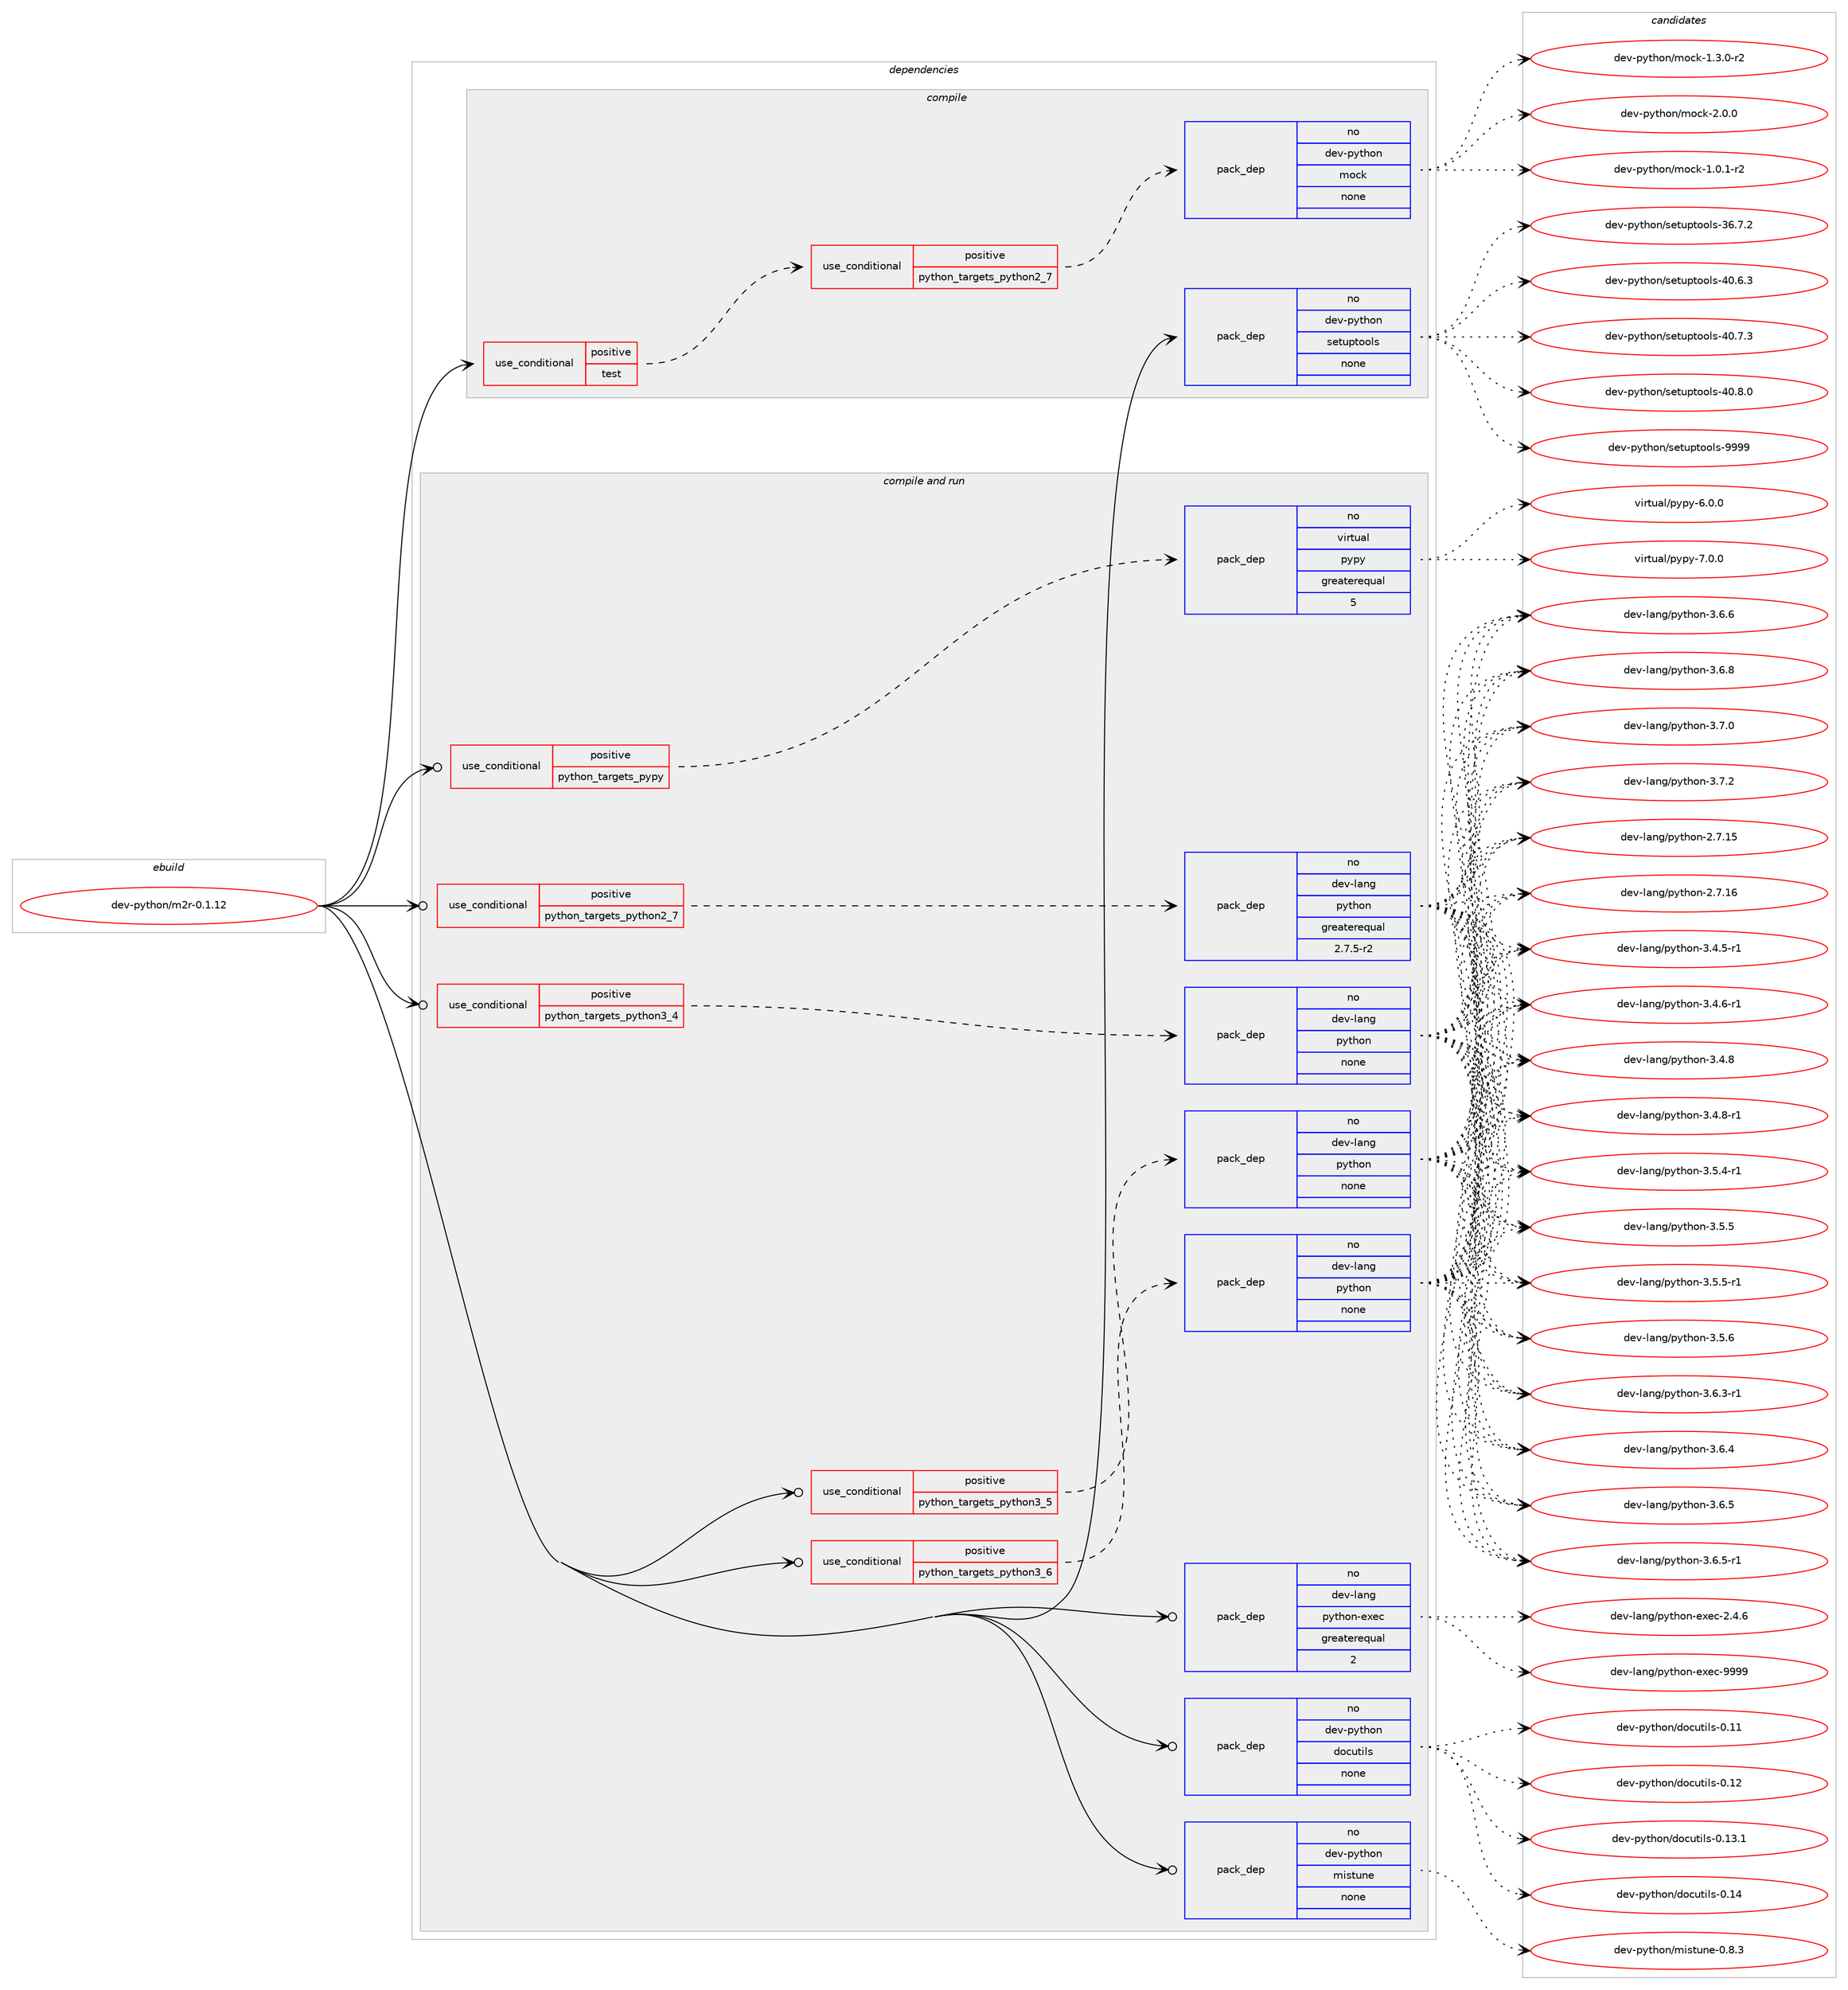 digraph prolog {

# *************
# Graph options
# *************

newrank=true;
concentrate=true;
compound=true;
graph [rankdir=LR,fontname=Helvetica,fontsize=10,ranksep=1.5];#, ranksep=2.5, nodesep=0.2];
edge  [arrowhead=vee];
node  [fontname=Helvetica,fontsize=10];

# **********
# The ebuild
# **********

subgraph cluster_leftcol {
color=gray;
rank=same;
label=<<i>ebuild</i>>;
id [label="dev-python/m2r-0.1.12", color=red, width=4, href="../dev-python/m2r-0.1.12.svg"];
}

# ****************
# The dependencies
# ****************

subgraph cluster_midcol {
color=gray;
label=<<i>dependencies</i>>;
subgraph cluster_compile {
fillcolor="#eeeeee";
style=filled;
label=<<i>compile</i>>;
subgraph cond377149 {
dependency1417869 [label=<<TABLE BORDER="0" CELLBORDER="1" CELLSPACING="0" CELLPADDING="4"><TR><TD ROWSPAN="3" CELLPADDING="10">use_conditional</TD></TR><TR><TD>positive</TD></TR><TR><TD>test</TD></TR></TABLE>>, shape=none, color=red];
subgraph cond377150 {
dependency1417870 [label=<<TABLE BORDER="0" CELLBORDER="1" CELLSPACING="0" CELLPADDING="4"><TR><TD ROWSPAN="3" CELLPADDING="10">use_conditional</TD></TR><TR><TD>positive</TD></TR><TR><TD>python_targets_python2_7</TD></TR></TABLE>>, shape=none, color=red];
subgraph pack1017447 {
dependency1417871 [label=<<TABLE BORDER="0" CELLBORDER="1" CELLSPACING="0" CELLPADDING="4" WIDTH="220"><TR><TD ROWSPAN="6" CELLPADDING="30">pack_dep</TD></TR><TR><TD WIDTH="110">no</TD></TR><TR><TD>dev-python</TD></TR><TR><TD>mock</TD></TR><TR><TD>none</TD></TR><TR><TD></TD></TR></TABLE>>, shape=none, color=blue];
}
dependency1417870:e -> dependency1417871:w [weight=20,style="dashed",arrowhead="vee"];
}
dependency1417869:e -> dependency1417870:w [weight=20,style="dashed",arrowhead="vee"];
}
id:e -> dependency1417869:w [weight=20,style="solid",arrowhead="vee"];
subgraph pack1017448 {
dependency1417872 [label=<<TABLE BORDER="0" CELLBORDER="1" CELLSPACING="0" CELLPADDING="4" WIDTH="220"><TR><TD ROWSPAN="6" CELLPADDING="30">pack_dep</TD></TR><TR><TD WIDTH="110">no</TD></TR><TR><TD>dev-python</TD></TR><TR><TD>setuptools</TD></TR><TR><TD>none</TD></TR><TR><TD></TD></TR></TABLE>>, shape=none, color=blue];
}
id:e -> dependency1417872:w [weight=20,style="solid",arrowhead="vee"];
}
subgraph cluster_compileandrun {
fillcolor="#eeeeee";
style=filled;
label=<<i>compile and run</i>>;
subgraph cond377151 {
dependency1417873 [label=<<TABLE BORDER="0" CELLBORDER="1" CELLSPACING="0" CELLPADDING="4"><TR><TD ROWSPAN="3" CELLPADDING="10">use_conditional</TD></TR><TR><TD>positive</TD></TR><TR><TD>python_targets_pypy</TD></TR></TABLE>>, shape=none, color=red];
subgraph pack1017449 {
dependency1417874 [label=<<TABLE BORDER="0" CELLBORDER="1" CELLSPACING="0" CELLPADDING="4" WIDTH="220"><TR><TD ROWSPAN="6" CELLPADDING="30">pack_dep</TD></TR><TR><TD WIDTH="110">no</TD></TR><TR><TD>virtual</TD></TR><TR><TD>pypy</TD></TR><TR><TD>greaterequal</TD></TR><TR><TD>5</TD></TR></TABLE>>, shape=none, color=blue];
}
dependency1417873:e -> dependency1417874:w [weight=20,style="dashed",arrowhead="vee"];
}
id:e -> dependency1417873:w [weight=20,style="solid",arrowhead="odotvee"];
subgraph cond377152 {
dependency1417875 [label=<<TABLE BORDER="0" CELLBORDER="1" CELLSPACING="0" CELLPADDING="4"><TR><TD ROWSPAN="3" CELLPADDING="10">use_conditional</TD></TR><TR><TD>positive</TD></TR><TR><TD>python_targets_python2_7</TD></TR></TABLE>>, shape=none, color=red];
subgraph pack1017450 {
dependency1417876 [label=<<TABLE BORDER="0" CELLBORDER="1" CELLSPACING="0" CELLPADDING="4" WIDTH="220"><TR><TD ROWSPAN="6" CELLPADDING="30">pack_dep</TD></TR><TR><TD WIDTH="110">no</TD></TR><TR><TD>dev-lang</TD></TR><TR><TD>python</TD></TR><TR><TD>greaterequal</TD></TR><TR><TD>2.7.5-r2</TD></TR></TABLE>>, shape=none, color=blue];
}
dependency1417875:e -> dependency1417876:w [weight=20,style="dashed",arrowhead="vee"];
}
id:e -> dependency1417875:w [weight=20,style="solid",arrowhead="odotvee"];
subgraph cond377153 {
dependency1417877 [label=<<TABLE BORDER="0" CELLBORDER="1" CELLSPACING="0" CELLPADDING="4"><TR><TD ROWSPAN="3" CELLPADDING="10">use_conditional</TD></TR><TR><TD>positive</TD></TR><TR><TD>python_targets_python3_4</TD></TR></TABLE>>, shape=none, color=red];
subgraph pack1017451 {
dependency1417878 [label=<<TABLE BORDER="0" CELLBORDER="1" CELLSPACING="0" CELLPADDING="4" WIDTH="220"><TR><TD ROWSPAN="6" CELLPADDING="30">pack_dep</TD></TR><TR><TD WIDTH="110">no</TD></TR><TR><TD>dev-lang</TD></TR><TR><TD>python</TD></TR><TR><TD>none</TD></TR><TR><TD></TD></TR></TABLE>>, shape=none, color=blue];
}
dependency1417877:e -> dependency1417878:w [weight=20,style="dashed",arrowhead="vee"];
}
id:e -> dependency1417877:w [weight=20,style="solid",arrowhead="odotvee"];
subgraph cond377154 {
dependency1417879 [label=<<TABLE BORDER="0" CELLBORDER="1" CELLSPACING="0" CELLPADDING="4"><TR><TD ROWSPAN="3" CELLPADDING="10">use_conditional</TD></TR><TR><TD>positive</TD></TR><TR><TD>python_targets_python3_5</TD></TR></TABLE>>, shape=none, color=red];
subgraph pack1017452 {
dependency1417880 [label=<<TABLE BORDER="0" CELLBORDER="1" CELLSPACING="0" CELLPADDING="4" WIDTH="220"><TR><TD ROWSPAN="6" CELLPADDING="30">pack_dep</TD></TR><TR><TD WIDTH="110">no</TD></TR><TR><TD>dev-lang</TD></TR><TR><TD>python</TD></TR><TR><TD>none</TD></TR><TR><TD></TD></TR></TABLE>>, shape=none, color=blue];
}
dependency1417879:e -> dependency1417880:w [weight=20,style="dashed",arrowhead="vee"];
}
id:e -> dependency1417879:w [weight=20,style="solid",arrowhead="odotvee"];
subgraph cond377155 {
dependency1417881 [label=<<TABLE BORDER="0" CELLBORDER="1" CELLSPACING="0" CELLPADDING="4"><TR><TD ROWSPAN="3" CELLPADDING="10">use_conditional</TD></TR><TR><TD>positive</TD></TR><TR><TD>python_targets_python3_6</TD></TR></TABLE>>, shape=none, color=red];
subgraph pack1017453 {
dependency1417882 [label=<<TABLE BORDER="0" CELLBORDER="1" CELLSPACING="0" CELLPADDING="4" WIDTH="220"><TR><TD ROWSPAN="6" CELLPADDING="30">pack_dep</TD></TR><TR><TD WIDTH="110">no</TD></TR><TR><TD>dev-lang</TD></TR><TR><TD>python</TD></TR><TR><TD>none</TD></TR><TR><TD></TD></TR></TABLE>>, shape=none, color=blue];
}
dependency1417881:e -> dependency1417882:w [weight=20,style="dashed",arrowhead="vee"];
}
id:e -> dependency1417881:w [weight=20,style="solid",arrowhead="odotvee"];
subgraph pack1017454 {
dependency1417883 [label=<<TABLE BORDER="0" CELLBORDER="1" CELLSPACING="0" CELLPADDING="4" WIDTH="220"><TR><TD ROWSPAN="6" CELLPADDING="30">pack_dep</TD></TR><TR><TD WIDTH="110">no</TD></TR><TR><TD>dev-lang</TD></TR><TR><TD>python-exec</TD></TR><TR><TD>greaterequal</TD></TR><TR><TD>2</TD></TR></TABLE>>, shape=none, color=blue];
}
id:e -> dependency1417883:w [weight=20,style="solid",arrowhead="odotvee"];
subgraph pack1017455 {
dependency1417884 [label=<<TABLE BORDER="0" CELLBORDER="1" CELLSPACING="0" CELLPADDING="4" WIDTH="220"><TR><TD ROWSPAN="6" CELLPADDING="30">pack_dep</TD></TR><TR><TD WIDTH="110">no</TD></TR><TR><TD>dev-python</TD></TR><TR><TD>docutils</TD></TR><TR><TD>none</TD></TR><TR><TD></TD></TR></TABLE>>, shape=none, color=blue];
}
id:e -> dependency1417884:w [weight=20,style="solid",arrowhead="odotvee"];
subgraph pack1017456 {
dependency1417885 [label=<<TABLE BORDER="0" CELLBORDER="1" CELLSPACING="0" CELLPADDING="4" WIDTH="220"><TR><TD ROWSPAN="6" CELLPADDING="30">pack_dep</TD></TR><TR><TD WIDTH="110">no</TD></TR><TR><TD>dev-python</TD></TR><TR><TD>mistune</TD></TR><TR><TD>none</TD></TR><TR><TD></TD></TR></TABLE>>, shape=none, color=blue];
}
id:e -> dependency1417885:w [weight=20,style="solid",arrowhead="odotvee"];
}
subgraph cluster_run {
fillcolor="#eeeeee";
style=filled;
label=<<i>run</i>>;
}
}

# **************
# The candidates
# **************

subgraph cluster_choices {
rank=same;
color=gray;
label=<<i>candidates</i>>;

subgraph choice1017447 {
color=black;
nodesep=1;
choice1001011184511212111610411111047109111991074549464846494511450 [label="dev-python/mock-1.0.1-r2", color=red, width=4,href="../dev-python/mock-1.0.1-r2.svg"];
choice1001011184511212111610411111047109111991074549465146484511450 [label="dev-python/mock-1.3.0-r2", color=red, width=4,href="../dev-python/mock-1.3.0-r2.svg"];
choice100101118451121211161041111104710911199107455046484648 [label="dev-python/mock-2.0.0", color=red, width=4,href="../dev-python/mock-2.0.0.svg"];
dependency1417871:e -> choice1001011184511212111610411111047109111991074549464846494511450:w [style=dotted,weight="100"];
dependency1417871:e -> choice1001011184511212111610411111047109111991074549465146484511450:w [style=dotted,weight="100"];
dependency1417871:e -> choice100101118451121211161041111104710911199107455046484648:w [style=dotted,weight="100"];
}
subgraph choice1017448 {
color=black;
nodesep=1;
choice100101118451121211161041111104711510111611711211611111110811545515446554650 [label="dev-python/setuptools-36.7.2", color=red, width=4,href="../dev-python/setuptools-36.7.2.svg"];
choice100101118451121211161041111104711510111611711211611111110811545524846544651 [label="dev-python/setuptools-40.6.3", color=red, width=4,href="../dev-python/setuptools-40.6.3.svg"];
choice100101118451121211161041111104711510111611711211611111110811545524846554651 [label="dev-python/setuptools-40.7.3", color=red, width=4,href="../dev-python/setuptools-40.7.3.svg"];
choice100101118451121211161041111104711510111611711211611111110811545524846564648 [label="dev-python/setuptools-40.8.0", color=red, width=4,href="../dev-python/setuptools-40.8.0.svg"];
choice10010111845112121116104111110471151011161171121161111111081154557575757 [label="dev-python/setuptools-9999", color=red, width=4,href="../dev-python/setuptools-9999.svg"];
dependency1417872:e -> choice100101118451121211161041111104711510111611711211611111110811545515446554650:w [style=dotted,weight="100"];
dependency1417872:e -> choice100101118451121211161041111104711510111611711211611111110811545524846544651:w [style=dotted,weight="100"];
dependency1417872:e -> choice100101118451121211161041111104711510111611711211611111110811545524846554651:w [style=dotted,weight="100"];
dependency1417872:e -> choice100101118451121211161041111104711510111611711211611111110811545524846564648:w [style=dotted,weight="100"];
dependency1417872:e -> choice10010111845112121116104111110471151011161171121161111111081154557575757:w [style=dotted,weight="100"];
}
subgraph choice1017449 {
color=black;
nodesep=1;
choice1181051141161179710847112121112121455446484648 [label="virtual/pypy-6.0.0", color=red, width=4,href="../virtual/pypy-6.0.0.svg"];
choice1181051141161179710847112121112121455546484648 [label="virtual/pypy-7.0.0", color=red, width=4,href="../virtual/pypy-7.0.0.svg"];
dependency1417874:e -> choice1181051141161179710847112121112121455446484648:w [style=dotted,weight="100"];
dependency1417874:e -> choice1181051141161179710847112121112121455546484648:w [style=dotted,weight="100"];
}
subgraph choice1017450 {
color=black;
nodesep=1;
choice10010111845108971101034711212111610411111045504655464953 [label="dev-lang/python-2.7.15", color=red, width=4,href="../dev-lang/python-2.7.15.svg"];
choice10010111845108971101034711212111610411111045504655464954 [label="dev-lang/python-2.7.16", color=red, width=4,href="../dev-lang/python-2.7.16.svg"];
choice1001011184510897110103471121211161041111104551465246534511449 [label="dev-lang/python-3.4.5-r1", color=red, width=4,href="../dev-lang/python-3.4.5-r1.svg"];
choice1001011184510897110103471121211161041111104551465246544511449 [label="dev-lang/python-3.4.6-r1", color=red, width=4,href="../dev-lang/python-3.4.6-r1.svg"];
choice100101118451089711010347112121116104111110455146524656 [label="dev-lang/python-3.4.8", color=red, width=4,href="../dev-lang/python-3.4.8.svg"];
choice1001011184510897110103471121211161041111104551465246564511449 [label="dev-lang/python-3.4.8-r1", color=red, width=4,href="../dev-lang/python-3.4.8-r1.svg"];
choice1001011184510897110103471121211161041111104551465346524511449 [label="dev-lang/python-3.5.4-r1", color=red, width=4,href="../dev-lang/python-3.5.4-r1.svg"];
choice100101118451089711010347112121116104111110455146534653 [label="dev-lang/python-3.5.5", color=red, width=4,href="../dev-lang/python-3.5.5.svg"];
choice1001011184510897110103471121211161041111104551465346534511449 [label="dev-lang/python-3.5.5-r1", color=red, width=4,href="../dev-lang/python-3.5.5-r1.svg"];
choice100101118451089711010347112121116104111110455146534654 [label="dev-lang/python-3.5.6", color=red, width=4,href="../dev-lang/python-3.5.6.svg"];
choice1001011184510897110103471121211161041111104551465446514511449 [label="dev-lang/python-3.6.3-r1", color=red, width=4,href="../dev-lang/python-3.6.3-r1.svg"];
choice100101118451089711010347112121116104111110455146544652 [label="dev-lang/python-3.6.4", color=red, width=4,href="../dev-lang/python-3.6.4.svg"];
choice100101118451089711010347112121116104111110455146544653 [label="dev-lang/python-3.6.5", color=red, width=4,href="../dev-lang/python-3.6.5.svg"];
choice1001011184510897110103471121211161041111104551465446534511449 [label="dev-lang/python-3.6.5-r1", color=red, width=4,href="../dev-lang/python-3.6.5-r1.svg"];
choice100101118451089711010347112121116104111110455146544654 [label="dev-lang/python-3.6.6", color=red, width=4,href="../dev-lang/python-3.6.6.svg"];
choice100101118451089711010347112121116104111110455146544656 [label="dev-lang/python-3.6.8", color=red, width=4,href="../dev-lang/python-3.6.8.svg"];
choice100101118451089711010347112121116104111110455146554648 [label="dev-lang/python-3.7.0", color=red, width=4,href="../dev-lang/python-3.7.0.svg"];
choice100101118451089711010347112121116104111110455146554650 [label="dev-lang/python-3.7.2", color=red, width=4,href="../dev-lang/python-3.7.2.svg"];
dependency1417876:e -> choice10010111845108971101034711212111610411111045504655464953:w [style=dotted,weight="100"];
dependency1417876:e -> choice10010111845108971101034711212111610411111045504655464954:w [style=dotted,weight="100"];
dependency1417876:e -> choice1001011184510897110103471121211161041111104551465246534511449:w [style=dotted,weight="100"];
dependency1417876:e -> choice1001011184510897110103471121211161041111104551465246544511449:w [style=dotted,weight="100"];
dependency1417876:e -> choice100101118451089711010347112121116104111110455146524656:w [style=dotted,weight="100"];
dependency1417876:e -> choice1001011184510897110103471121211161041111104551465246564511449:w [style=dotted,weight="100"];
dependency1417876:e -> choice1001011184510897110103471121211161041111104551465346524511449:w [style=dotted,weight="100"];
dependency1417876:e -> choice100101118451089711010347112121116104111110455146534653:w [style=dotted,weight="100"];
dependency1417876:e -> choice1001011184510897110103471121211161041111104551465346534511449:w [style=dotted,weight="100"];
dependency1417876:e -> choice100101118451089711010347112121116104111110455146534654:w [style=dotted,weight="100"];
dependency1417876:e -> choice1001011184510897110103471121211161041111104551465446514511449:w [style=dotted,weight="100"];
dependency1417876:e -> choice100101118451089711010347112121116104111110455146544652:w [style=dotted,weight="100"];
dependency1417876:e -> choice100101118451089711010347112121116104111110455146544653:w [style=dotted,weight="100"];
dependency1417876:e -> choice1001011184510897110103471121211161041111104551465446534511449:w [style=dotted,weight="100"];
dependency1417876:e -> choice100101118451089711010347112121116104111110455146544654:w [style=dotted,weight="100"];
dependency1417876:e -> choice100101118451089711010347112121116104111110455146544656:w [style=dotted,weight="100"];
dependency1417876:e -> choice100101118451089711010347112121116104111110455146554648:w [style=dotted,weight="100"];
dependency1417876:e -> choice100101118451089711010347112121116104111110455146554650:w [style=dotted,weight="100"];
}
subgraph choice1017451 {
color=black;
nodesep=1;
choice10010111845108971101034711212111610411111045504655464953 [label="dev-lang/python-2.7.15", color=red, width=4,href="../dev-lang/python-2.7.15.svg"];
choice10010111845108971101034711212111610411111045504655464954 [label="dev-lang/python-2.7.16", color=red, width=4,href="../dev-lang/python-2.7.16.svg"];
choice1001011184510897110103471121211161041111104551465246534511449 [label="dev-lang/python-3.4.5-r1", color=red, width=4,href="../dev-lang/python-3.4.5-r1.svg"];
choice1001011184510897110103471121211161041111104551465246544511449 [label="dev-lang/python-3.4.6-r1", color=red, width=4,href="../dev-lang/python-3.4.6-r1.svg"];
choice100101118451089711010347112121116104111110455146524656 [label="dev-lang/python-3.4.8", color=red, width=4,href="../dev-lang/python-3.4.8.svg"];
choice1001011184510897110103471121211161041111104551465246564511449 [label="dev-lang/python-3.4.8-r1", color=red, width=4,href="../dev-lang/python-3.4.8-r1.svg"];
choice1001011184510897110103471121211161041111104551465346524511449 [label="dev-lang/python-3.5.4-r1", color=red, width=4,href="../dev-lang/python-3.5.4-r1.svg"];
choice100101118451089711010347112121116104111110455146534653 [label="dev-lang/python-3.5.5", color=red, width=4,href="../dev-lang/python-3.5.5.svg"];
choice1001011184510897110103471121211161041111104551465346534511449 [label="dev-lang/python-3.5.5-r1", color=red, width=4,href="../dev-lang/python-3.5.5-r1.svg"];
choice100101118451089711010347112121116104111110455146534654 [label="dev-lang/python-3.5.6", color=red, width=4,href="../dev-lang/python-3.5.6.svg"];
choice1001011184510897110103471121211161041111104551465446514511449 [label="dev-lang/python-3.6.3-r1", color=red, width=4,href="../dev-lang/python-3.6.3-r1.svg"];
choice100101118451089711010347112121116104111110455146544652 [label="dev-lang/python-3.6.4", color=red, width=4,href="../dev-lang/python-3.6.4.svg"];
choice100101118451089711010347112121116104111110455146544653 [label="dev-lang/python-3.6.5", color=red, width=4,href="../dev-lang/python-3.6.5.svg"];
choice1001011184510897110103471121211161041111104551465446534511449 [label="dev-lang/python-3.6.5-r1", color=red, width=4,href="../dev-lang/python-3.6.5-r1.svg"];
choice100101118451089711010347112121116104111110455146544654 [label="dev-lang/python-3.6.6", color=red, width=4,href="../dev-lang/python-3.6.6.svg"];
choice100101118451089711010347112121116104111110455146544656 [label="dev-lang/python-3.6.8", color=red, width=4,href="../dev-lang/python-3.6.8.svg"];
choice100101118451089711010347112121116104111110455146554648 [label="dev-lang/python-3.7.0", color=red, width=4,href="../dev-lang/python-3.7.0.svg"];
choice100101118451089711010347112121116104111110455146554650 [label="dev-lang/python-3.7.2", color=red, width=4,href="../dev-lang/python-3.7.2.svg"];
dependency1417878:e -> choice10010111845108971101034711212111610411111045504655464953:w [style=dotted,weight="100"];
dependency1417878:e -> choice10010111845108971101034711212111610411111045504655464954:w [style=dotted,weight="100"];
dependency1417878:e -> choice1001011184510897110103471121211161041111104551465246534511449:w [style=dotted,weight="100"];
dependency1417878:e -> choice1001011184510897110103471121211161041111104551465246544511449:w [style=dotted,weight="100"];
dependency1417878:e -> choice100101118451089711010347112121116104111110455146524656:w [style=dotted,weight="100"];
dependency1417878:e -> choice1001011184510897110103471121211161041111104551465246564511449:w [style=dotted,weight="100"];
dependency1417878:e -> choice1001011184510897110103471121211161041111104551465346524511449:w [style=dotted,weight="100"];
dependency1417878:e -> choice100101118451089711010347112121116104111110455146534653:w [style=dotted,weight="100"];
dependency1417878:e -> choice1001011184510897110103471121211161041111104551465346534511449:w [style=dotted,weight="100"];
dependency1417878:e -> choice100101118451089711010347112121116104111110455146534654:w [style=dotted,weight="100"];
dependency1417878:e -> choice1001011184510897110103471121211161041111104551465446514511449:w [style=dotted,weight="100"];
dependency1417878:e -> choice100101118451089711010347112121116104111110455146544652:w [style=dotted,weight="100"];
dependency1417878:e -> choice100101118451089711010347112121116104111110455146544653:w [style=dotted,weight="100"];
dependency1417878:e -> choice1001011184510897110103471121211161041111104551465446534511449:w [style=dotted,weight="100"];
dependency1417878:e -> choice100101118451089711010347112121116104111110455146544654:w [style=dotted,weight="100"];
dependency1417878:e -> choice100101118451089711010347112121116104111110455146544656:w [style=dotted,weight="100"];
dependency1417878:e -> choice100101118451089711010347112121116104111110455146554648:w [style=dotted,weight="100"];
dependency1417878:e -> choice100101118451089711010347112121116104111110455146554650:w [style=dotted,weight="100"];
}
subgraph choice1017452 {
color=black;
nodesep=1;
choice10010111845108971101034711212111610411111045504655464953 [label="dev-lang/python-2.7.15", color=red, width=4,href="../dev-lang/python-2.7.15.svg"];
choice10010111845108971101034711212111610411111045504655464954 [label="dev-lang/python-2.7.16", color=red, width=4,href="../dev-lang/python-2.7.16.svg"];
choice1001011184510897110103471121211161041111104551465246534511449 [label="dev-lang/python-3.4.5-r1", color=red, width=4,href="../dev-lang/python-3.4.5-r1.svg"];
choice1001011184510897110103471121211161041111104551465246544511449 [label="dev-lang/python-3.4.6-r1", color=red, width=4,href="../dev-lang/python-3.4.6-r1.svg"];
choice100101118451089711010347112121116104111110455146524656 [label="dev-lang/python-3.4.8", color=red, width=4,href="../dev-lang/python-3.4.8.svg"];
choice1001011184510897110103471121211161041111104551465246564511449 [label="dev-lang/python-3.4.8-r1", color=red, width=4,href="../dev-lang/python-3.4.8-r1.svg"];
choice1001011184510897110103471121211161041111104551465346524511449 [label="dev-lang/python-3.5.4-r1", color=red, width=4,href="../dev-lang/python-3.5.4-r1.svg"];
choice100101118451089711010347112121116104111110455146534653 [label="dev-lang/python-3.5.5", color=red, width=4,href="../dev-lang/python-3.5.5.svg"];
choice1001011184510897110103471121211161041111104551465346534511449 [label="dev-lang/python-3.5.5-r1", color=red, width=4,href="../dev-lang/python-3.5.5-r1.svg"];
choice100101118451089711010347112121116104111110455146534654 [label="dev-lang/python-3.5.6", color=red, width=4,href="../dev-lang/python-3.5.6.svg"];
choice1001011184510897110103471121211161041111104551465446514511449 [label="dev-lang/python-3.6.3-r1", color=red, width=4,href="../dev-lang/python-3.6.3-r1.svg"];
choice100101118451089711010347112121116104111110455146544652 [label="dev-lang/python-3.6.4", color=red, width=4,href="../dev-lang/python-3.6.4.svg"];
choice100101118451089711010347112121116104111110455146544653 [label="dev-lang/python-3.6.5", color=red, width=4,href="../dev-lang/python-3.6.5.svg"];
choice1001011184510897110103471121211161041111104551465446534511449 [label="dev-lang/python-3.6.5-r1", color=red, width=4,href="../dev-lang/python-3.6.5-r1.svg"];
choice100101118451089711010347112121116104111110455146544654 [label="dev-lang/python-3.6.6", color=red, width=4,href="../dev-lang/python-3.6.6.svg"];
choice100101118451089711010347112121116104111110455146544656 [label="dev-lang/python-3.6.8", color=red, width=4,href="../dev-lang/python-3.6.8.svg"];
choice100101118451089711010347112121116104111110455146554648 [label="dev-lang/python-3.7.0", color=red, width=4,href="../dev-lang/python-3.7.0.svg"];
choice100101118451089711010347112121116104111110455146554650 [label="dev-lang/python-3.7.2", color=red, width=4,href="../dev-lang/python-3.7.2.svg"];
dependency1417880:e -> choice10010111845108971101034711212111610411111045504655464953:w [style=dotted,weight="100"];
dependency1417880:e -> choice10010111845108971101034711212111610411111045504655464954:w [style=dotted,weight="100"];
dependency1417880:e -> choice1001011184510897110103471121211161041111104551465246534511449:w [style=dotted,weight="100"];
dependency1417880:e -> choice1001011184510897110103471121211161041111104551465246544511449:w [style=dotted,weight="100"];
dependency1417880:e -> choice100101118451089711010347112121116104111110455146524656:w [style=dotted,weight="100"];
dependency1417880:e -> choice1001011184510897110103471121211161041111104551465246564511449:w [style=dotted,weight="100"];
dependency1417880:e -> choice1001011184510897110103471121211161041111104551465346524511449:w [style=dotted,weight="100"];
dependency1417880:e -> choice100101118451089711010347112121116104111110455146534653:w [style=dotted,weight="100"];
dependency1417880:e -> choice1001011184510897110103471121211161041111104551465346534511449:w [style=dotted,weight="100"];
dependency1417880:e -> choice100101118451089711010347112121116104111110455146534654:w [style=dotted,weight="100"];
dependency1417880:e -> choice1001011184510897110103471121211161041111104551465446514511449:w [style=dotted,weight="100"];
dependency1417880:e -> choice100101118451089711010347112121116104111110455146544652:w [style=dotted,weight="100"];
dependency1417880:e -> choice100101118451089711010347112121116104111110455146544653:w [style=dotted,weight="100"];
dependency1417880:e -> choice1001011184510897110103471121211161041111104551465446534511449:w [style=dotted,weight="100"];
dependency1417880:e -> choice100101118451089711010347112121116104111110455146544654:w [style=dotted,weight="100"];
dependency1417880:e -> choice100101118451089711010347112121116104111110455146544656:w [style=dotted,weight="100"];
dependency1417880:e -> choice100101118451089711010347112121116104111110455146554648:w [style=dotted,weight="100"];
dependency1417880:e -> choice100101118451089711010347112121116104111110455146554650:w [style=dotted,weight="100"];
}
subgraph choice1017453 {
color=black;
nodesep=1;
choice10010111845108971101034711212111610411111045504655464953 [label="dev-lang/python-2.7.15", color=red, width=4,href="../dev-lang/python-2.7.15.svg"];
choice10010111845108971101034711212111610411111045504655464954 [label="dev-lang/python-2.7.16", color=red, width=4,href="../dev-lang/python-2.7.16.svg"];
choice1001011184510897110103471121211161041111104551465246534511449 [label="dev-lang/python-3.4.5-r1", color=red, width=4,href="../dev-lang/python-3.4.5-r1.svg"];
choice1001011184510897110103471121211161041111104551465246544511449 [label="dev-lang/python-3.4.6-r1", color=red, width=4,href="../dev-lang/python-3.4.6-r1.svg"];
choice100101118451089711010347112121116104111110455146524656 [label="dev-lang/python-3.4.8", color=red, width=4,href="../dev-lang/python-3.4.8.svg"];
choice1001011184510897110103471121211161041111104551465246564511449 [label="dev-lang/python-3.4.8-r1", color=red, width=4,href="../dev-lang/python-3.4.8-r1.svg"];
choice1001011184510897110103471121211161041111104551465346524511449 [label="dev-lang/python-3.5.4-r1", color=red, width=4,href="../dev-lang/python-3.5.4-r1.svg"];
choice100101118451089711010347112121116104111110455146534653 [label="dev-lang/python-3.5.5", color=red, width=4,href="../dev-lang/python-3.5.5.svg"];
choice1001011184510897110103471121211161041111104551465346534511449 [label="dev-lang/python-3.5.5-r1", color=red, width=4,href="../dev-lang/python-3.5.5-r1.svg"];
choice100101118451089711010347112121116104111110455146534654 [label="dev-lang/python-3.5.6", color=red, width=4,href="../dev-lang/python-3.5.6.svg"];
choice1001011184510897110103471121211161041111104551465446514511449 [label="dev-lang/python-3.6.3-r1", color=red, width=4,href="../dev-lang/python-3.6.3-r1.svg"];
choice100101118451089711010347112121116104111110455146544652 [label="dev-lang/python-3.6.4", color=red, width=4,href="../dev-lang/python-3.6.4.svg"];
choice100101118451089711010347112121116104111110455146544653 [label="dev-lang/python-3.6.5", color=red, width=4,href="../dev-lang/python-3.6.5.svg"];
choice1001011184510897110103471121211161041111104551465446534511449 [label="dev-lang/python-3.6.5-r1", color=red, width=4,href="../dev-lang/python-3.6.5-r1.svg"];
choice100101118451089711010347112121116104111110455146544654 [label="dev-lang/python-3.6.6", color=red, width=4,href="../dev-lang/python-3.6.6.svg"];
choice100101118451089711010347112121116104111110455146544656 [label="dev-lang/python-3.6.8", color=red, width=4,href="../dev-lang/python-3.6.8.svg"];
choice100101118451089711010347112121116104111110455146554648 [label="dev-lang/python-3.7.0", color=red, width=4,href="../dev-lang/python-3.7.0.svg"];
choice100101118451089711010347112121116104111110455146554650 [label="dev-lang/python-3.7.2", color=red, width=4,href="../dev-lang/python-3.7.2.svg"];
dependency1417882:e -> choice10010111845108971101034711212111610411111045504655464953:w [style=dotted,weight="100"];
dependency1417882:e -> choice10010111845108971101034711212111610411111045504655464954:w [style=dotted,weight="100"];
dependency1417882:e -> choice1001011184510897110103471121211161041111104551465246534511449:w [style=dotted,weight="100"];
dependency1417882:e -> choice1001011184510897110103471121211161041111104551465246544511449:w [style=dotted,weight="100"];
dependency1417882:e -> choice100101118451089711010347112121116104111110455146524656:w [style=dotted,weight="100"];
dependency1417882:e -> choice1001011184510897110103471121211161041111104551465246564511449:w [style=dotted,weight="100"];
dependency1417882:e -> choice1001011184510897110103471121211161041111104551465346524511449:w [style=dotted,weight="100"];
dependency1417882:e -> choice100101118451089711010347112121116104111110455146534653:w [style=dotted,weight="100"];
dependency1417882:e -> choice1001011184510897110103471121211161041111104551465346534511449:w [style=dotted,weight="100"];
dependency1417882:e -> choice100101118451089711010347112121116104111110455146534654:w [style=dotted,weight="100"];
dependency1417882:e -> choice1001011184510897110103471121211161041111104551465446514511449:w [style=dotted,weight="100"];
dependency1417882:e -> choice100101118451089711010347112121116104111110455146544652:w [style=dotted,weight="100"];
dependency1417882:e -> choice100101118451089711010347112121116104111110455146544653:w [style=dotted,weight="100"];
dependency1417882:e -> choice1001011184510897110103471121211161041111104551465446534511449:w [style=dotted,weight="100"];
dependency1417882:e -> choice100101118451089711010347112121116104111110455146544654:w [style=dotted,weight="100"];
dependency1417882:e -> choice100101118451089711010347112121116104111110455146544656:w [style=dotted,weight="100"];
dependency1417882:e -> choice100101118451089711010347112121116104111110455146554648:w [style=dotted,weight="100"];
dependency1417882:e -> choice100101118451089711010347112121116104111110455146554650:w [style=dotted,weight="100"];
}
subgraph choice1017454 {
color=black;
nodesep=1;
choice1001011184510897110103471121211161041111104510112010199455046524654 [label="dev-lang/python-exec-2.4.6", color=red, width=4,href="../dev-lang/python-exec-2.4.6.svg"];
choice10010111845108971101034711212111610411111045101120101994557575757 [label="dev-lang/python-exec-9999", color=red, width=4,href="../dev-lang/python-exec-9999.svg"];
dependency1417883:e -> choice1001011184510897110103471121211161041111104510112010199455046524654:w [style=dotted,weight="100"];
dependency1417883:e -> choice10010111845108971101034711212111610411111045101120101994557575757:w [style=dotted,weight="100"];
}
subgraph choice1017455 {
color=black;
nodesep=1;
choice1001011184511212111610411111047100111991171161051081154548464949 [label="dev-python/docutils-0.11", color=red, width=4,href="../dev-python/docutils-0.11.svg"];
choice1001011184511212111610411111047100111991171161051081154548464950 [label="dev-python/docutils-0.12", color=red, width=4,href="../dev-python/docutils-0.12.svg"];
choice10010111845112121116104111110471001119911711610510811545484649514649 [label="dev-python/docutils-0.13.1", color=red, width=4,href="../dev-python/docutils-0.13.1.svg"];
choice1001011184511212111610411111047100111991171161051081154548464952 [label="dev-python/docutils-0.14", color=red, width=4,href="../dev-python/docutils-0.14.svg"];
dependency1417884:e -> choice1001011184511212111610411111047100111991171161051081154548464949:w [style=dotted,weight="100"];
dependency1417884:e -> choice1001011184511212111610411111047100111991171161051081154548464950:w [style=dotted,weight="100"];
dependency1417884:e -> choice10010111845112121116104111110471001119911711610510811545484649514649:w [style=dotted,weight="100"];
dependency1417884:e -> choice1001011184511212111610411111047100111991171161051081154548464952:w [style=dotted,weight="100"];
}
subgraph choice1017456 {
color=black;
nodesep=1;
choice1001011184511212111610411111047109105115116117110101454846564651 [label="dev-python/mistune-0.8.3", color=red, width=4,href="../dev-python/mistune-0.8.3.svg"];
dependency1417885:e -> choice1001011184511212111610411111047109105115116117110101454846564651:w [style=dotted,weight="100"];
}
}

}
